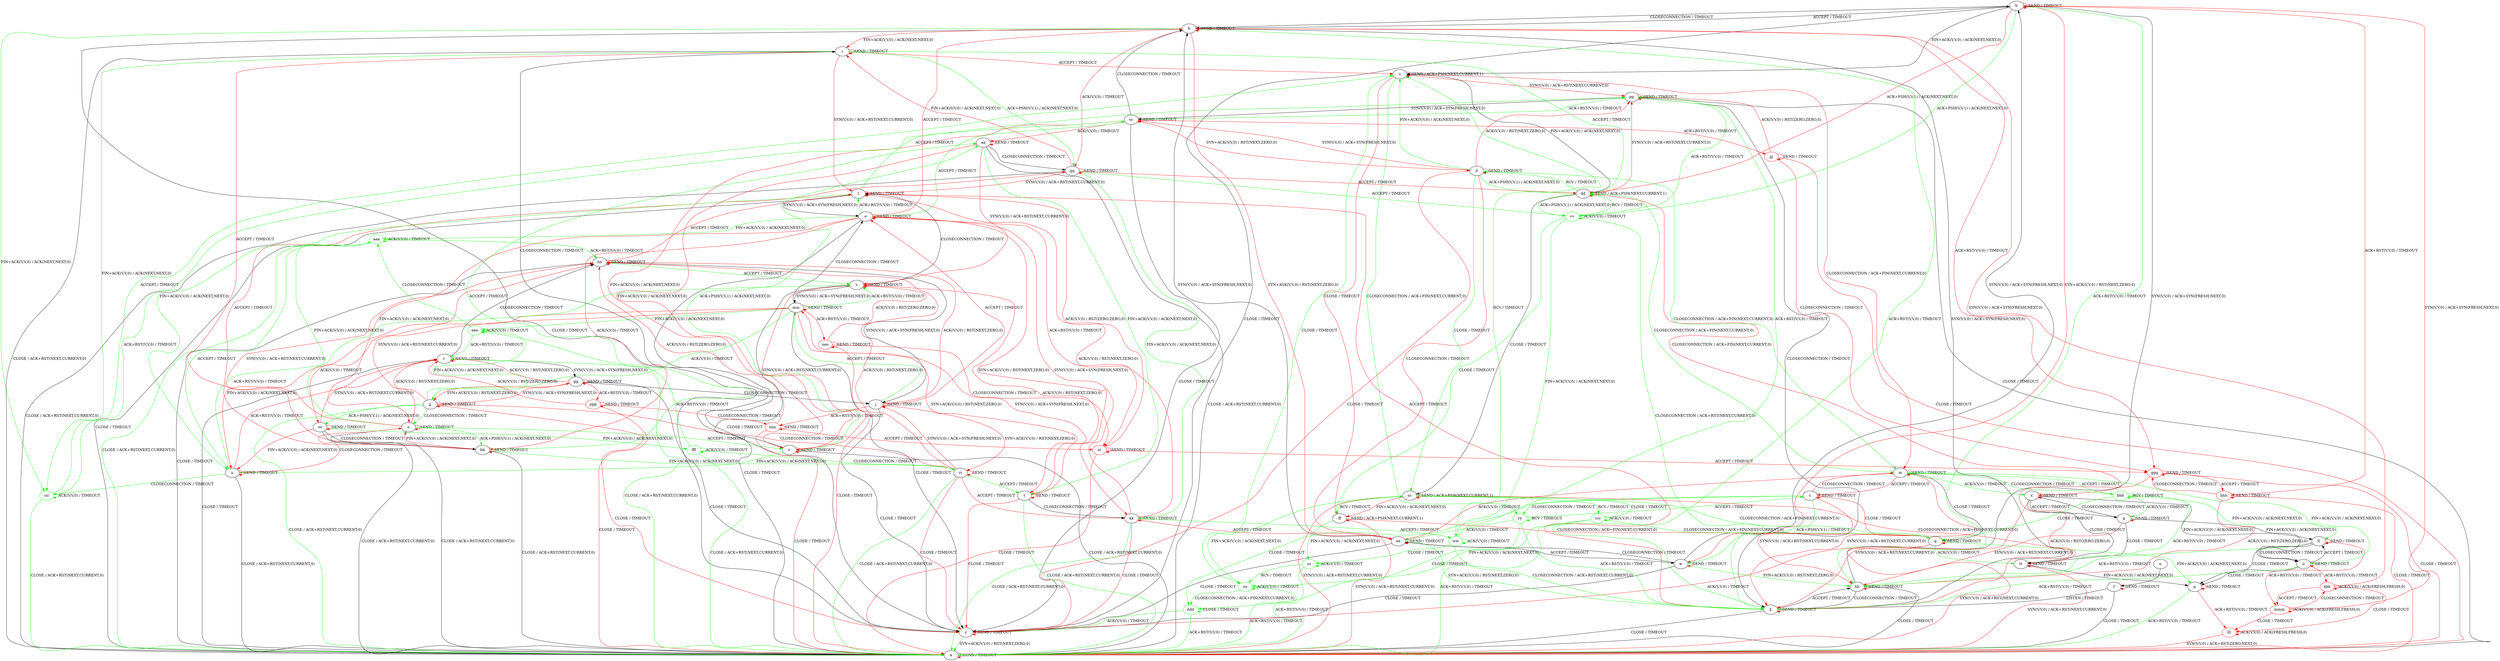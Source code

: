 digraph "" {
	graph ["Incoming time"=301.6582021713257,
		"Outgoing time"=1133.5648069381714,
		Output="{'States': 68, 'Transitions': 1023, 'Filename': '../results/tcp/TCP_FreeBSD_Server-TCP_Linux_Server-cvc4-1.dot'}",
		Reference="{'States': 56, 'Transitions': 716, 'Filename': '../subjects/tcp/TCP_FreeBSD_Server.dot'}",
		Solver=cvc4,
		Updated="{'States': 58, 'Transitions': 685, 'Filename': '../subjects/tcp/TCP_Linux_Server.dot'}",
		"f-measure"=0.5396145610278372,
		precision=0.5518248175182482,
		recall=0.5279329608938548
	];
	a -> a [key=0,
	color=red,
	label="SEND / TIMEOUT"];
b -> b [key=0,
color=red,
label="SEND / TIMEOUT"];
b -> h [key=0,
label="CLOSECONNECTION / TIMEOUT"];
b -> w [key=0,
color=red,
label="SYN+ACK(V,V,0) / RST(NEXT,ZERO,0)"];
b -> y [key=0,
label="CLOSE / TIMEOUT"];
b -> z [key=0,
label="FIN+ACK(V,V,0) / ACK(NEXT,NEXT,0)"];
b -> dd [key=0,
color=red,
label="ACK+PSH(V,V,1) / ACK(NEXT,NEXT,0)"];
b -> hh [key=0,
color=green,
label="ACK+RST(V,V,0) / TIMEOUT"];
vv [color=green];
b -> vv [key=0,
color=green,
label="ACK+PSH(V,V,1) / ACK(NEXT,NEXT,0)"];
hhh [color=red];
b -> hhh [key=0,
color=red,
label="ACK+RST(V,V,0) / TIMEOUT"];
c -> c [key=0,
color=red,
label="SEND / TIMEOUT"];
c -> m [key=0,
color=red,
label="CLOSECONNECTION / TIMEOUT"];
c -> q [key=0,
color=red,
label="CLOSE / TIMEOUT"];
c -> w [key=0,
color=green,
label="ACK+PSH(V,V,1) / TIMEOUT"];
c -> hh [key=0,
color=red,
label="SYN(V,V,0) / ACK+RST(NEXT,CURRENT,0)"];
yy [color=green];
c -> yy [key=0,
color=green,
label="CLOSECONNECTION / TIMEOUT"];
ddd [color=green];
c -> ddd [key=0,
color=green,
label="CLOSE / TIMEOUT"];
d -> d [key=0,
color=red,
label="SEND / TIMEOUT"];
d -> m [key=0,
color=green,
label="CLOSECONNECTION / ACK+FIN(NEXT,CURRENT,0)"];
d -> y [key=0,
color=red,
label="CLOSE / TIMEOUT"];
d -> z [key=0,
color=green,
label="FIN+ACK(V,V,0) / ACK(NEXT,NEXT,0)"];
d -> cc [key=0,
color=red,
label="SYN(V,V,0) / ACK+SYN(FRESH,NEXT,0)"];
d -> dd [key=0,
color=green,
label="ACK+PSH(V,V,1) / ACK(NEXT,NEXT,0)"];
d -> ee [key=0,
color=red,
label="CLOSECONNECTION / TIMEOUT"];
d -> pp [key=0,
color=red,
label="ACK(V,V,0) / RST(NEXT,ZERO,0)"];
d -> ss [key=0,
color=green,
label="CLOSE / TIMEOUT"];
e -> e [key=0,
color=red,
label="SEND / TIMEOUT"];
e -> h [key=0,
color=red,
label="ACCEPT / TIMEOUT"];
e -> l [key=0,
color=green,
label="ACK+RST(V,V,0) / TIMEOUT"];
e -> o [key=0,
color=red,
label="FIN+ACK(V,V,0) / ACK(NEXT,NEXT,0)"];
e -> y [key=0,
label="CLOSE / TIMEOUT"];
e -> bb [key=0,
color=red,
label="ACK(V,V,0) / TIMEOUT"];
e -> cc [key=0,
color=green,
label="ACCEPT / TIMEOUT"];
e -> kk [key=0,
color=red,
label="SYN+ACK(V,V,0) / RST(NEXT,ZERO,0)"];
aaa [color=green];
e -> aaa [key=0,
color=green,
label="FIN+ACK(V,V,0) / ACK(NEXT,NEXT,0)"];
iii [color=red];
e -> iii [key=0,
color=red,
label="ACK+RST(V,V,0) / TIMEOUT"];
f -> a [key=0,
label="CLOSE / TIMEOUT"];
f -> f [key=0,
color=red,
label="SEND / TIMEOUT"];
f -> k [key=0,
label="LISTEN / TIMEOUT"];
g -> g [key=0,
color=red,
label="SEND / TIMEOUT"];
g -> x [key=0,
label="CLOSECONNECTION / TIMEOUT"];
g -> hh [key=0,
color=red,
label="SYN(V,V,0) / ACK+RST(NEXT,CURRENT,0)"];
g -> ll [key=0,
label="FIN+ACK(V,V,0) / ACK(NEXT,NEXT,0)"];
g -> tt [key=0,
label="CLOSE / TIMEOUT"];
h -> b [key=0,
label="ACCEPT / TIMEOUT"];
h -> h [key=0,
color=red,
label="SEND / TIMEOUT"];
h -> i [key=0,
color=red,
label="FIN+ACK(V,V,0) / ACK(NEXT,NEXT,0)"];
h -> k [key=0,
color=green,
label="ACK+RST(V,V,0) / TIMEOUT"];
h -> y [key=0,
label="CLOSE / TIMEOUT"];
h -> ee [key=0,
color=red,
label="SYN+ACK(V,V,0) / RST(NEXT,ZERO,0)"];
h -> qq [key=0,
color=red,
label="ACK(V,V,0) / TIMEOUT"];
uu [color=green];
h -> uu [key=0,
color=green,
label="FIN+ACK(V,V,0) / ACK(NEXT,NEXT,0)"];
ggg [color=red];
h -> ggg [key=0,
color=red,
label="ACK+RST(V,V,0) / TIMEOUT"];
i -> a [key=0,
label="CLOSE / ACK+RST(NEXT,CURRENT,0)"];
i -> i [key=0,
color=red,
label="SEND / TIMEOUT"];
i -> l [key=0,
color=red,
label="SYN(V,V,0) / ACK+RST(NEXT,CURRENT,0)"];
i -> z [key=0,
color=red,
label="ACCEPT / TIMEOUT"];
i -> dd [key=0,
color=green,
label="ACCEPT / TIMEOUT"];
i -> qq [key=0,
color=green,
label="ACK+PSH(V,V,1) / ACK(NEXT,NEXT,0)"];
i -> uu [key=0,
color=green,
label="FIN+ACK(V,V,0) / ACK(NEXT,NEXT,0)"];
j -> e [key=0,
color=red,
label="ACCEPT / TIMEOUT"];
j -> j [key=0,
color=red,
label="SEND / TIMEOUT"];
j -> y [key=0,
label="CLOSE / TIMEOUT"];
j -> mm [key=0,
color=green,
label="ACCEPT / TIMEOUT"];
j -> nn [key=0,
color=red,
label="ACK(V,V,0) / RST(NEXT,ZERO,0)"];
j -> rr [key=0,
color=red,
label="SYN+ACK(V,V,0) / RST(NEXT,ZERO,0)"];
nnn [color=red];
j -> nnn [key=0,
color=red,
label="ACK+RST(V,V,0) / TIMEOUT"];
k -> a [key=0,
label="CLOSE / TIMEOUT"];
k -> h [key=0,
label="SYN(V,V,0) / ACK+SYN(FRESH,NEXT,0)"];
k -> k [key=0,
color=red,
label="SEND / TIMEOUT"];
k -> hh [key=0,
label="ACCEPT / TIMEOUT"];
l -> a [key=0,
label="CLOSE / TIMEOUT"];
l -> e [key=0,
label="SYN(V,V,0) / ACK+SYN(FRESH,NEXT,0)"];
l -> k [key=0,
color=red,
label="ACCEPT / TIMEOUT"];
l -> l [key=0,
color=red,
label="SEND / TIMEOUT"];
l -> pp [key=0,
color=green,
label="ACCEPT / TIMEOUT"];
m -> c [key=0,
color=red,
label="ACCEPT / TIMEOUT"];
m -> k [key=0,
color=red,
label="SYN(V,V,0) / ACK+RST(NEXT,CURRENT,0)"];
m -> m [key=0,
color=red,
label="SEND / TIMEOUT"];
m -> q [key=0,
label="CLOSE / TIMEOUT"];
m -> x [key=0,
color=green,
label="ACK(V,V,0) / TIMEOUT"];
m -> ee [key=0,
color=red,
label="ACK(V,V,0) / TIMEOUT"];
m -> ii [key=0,
color=green,
label="FIN+ACK(V,V,0) / ACK(NEXT,NEXT,0)"];
bbb [color=green];
m -> bbb [key=0,
color=green,
label="ACCEPT / TIMEOUT"];
n -> f [key=0];
o -> a [key=0,
label="CLOSE / ACK+RST(NEXT,CURRENT,0)"];
o -> i [key=0,
color=red,
label="ACCEPT / TIMEOUT"];
o -> o [key=0,
color=red,
label="SEND / TIMEOUT"];
o -> v [key=0,
color=green,
label="ACCEPT / TIMEOUT"];
o -> bb [key=0,
color=green,
label="ACK+PSH(V,V,1) / ACK(NEXT,NEXT,0)"];
o -> nn [key=0,
color=red,
label="SYN(V,V,0) / ACK+RST(NEXT,CURRENT,0)"];
o -> aaa [key=0,
color=green,
label="FIN+ACK(V,V,0) / ACK(NEXT,NEXT,0)"];
p -> a [key=0,
color=green,
label="ACK+RST(V,V,0) / TIMEOUT"];
p -> p [key=0,
color=red,
label="SEND / TIMEOUT"];
lll [color=red];
p -> lll [key=0,
color=red,
label="ACK+RST(V,V,0) / TIMEOUT"];
q -> a [key=0,
color=red,
label="SYN(V,V,0) / ACK+RST(NEXT,CURRENT,0)"];
q -> p [key=0,
color=green,
label="FIN+ACK(V,V,0) / ACK(NEXT,NEXT,0)"];
q -> q [key=0,
color=red,
label="SEND / TIMEOUT"];
q -> y [key=0,
color=red,
label="ACK(V,V,0) / TIMEOUT"];
q -> tt [key=0,
color=green,
label="ACK(V,V,0) / TIMEOUT"];
r -> a [key=0,
label="CLOSE / TIMEOUT"];
r -> r [key=0,
color=red,
label="SEND / TIMEOUT"];
r -> gg [key=0,
label="SYN(V,V,0) / ACK+SYN(FRESH,NEXT,0)"];
r -> nn [key=0,
label="CLOSECONNECTION / TIMEOUT"];
s -> a [key=0,
label="CLOSE / TIMEOUT"];
s -> l [key=0,
label="CLOSECONNECTION / TIMEOUT"];
s -> s [key=0,
color=red,
label="SEND / TIMEOUT"];
s -> mm [key=0,
label="SYN(V,V,0) / ACK+SYN(FRESH,NEXT,0)"];
t -> a [key=0,
color=green,
label="CLOSE / ACK+RST(NEXT,CURRENT,0)"];
t -> s [key=0,
color=red,
label="ACK(V,V,0) / RST(NEXT,ZERO,0)"];
t -> t [key=0,
color=red,
label="SEND / TIMEOUT"];
t -> y [key=0,
color=red,
label="CLOSE / TIMEOUT"];
t -> kk [key=0,
label="CLOSECONNECTION / TIMEOUT"];
t -> mm [key=0,
color=red,
label="SYN(V,V,0) / ACK+SYN(FRESH,NEXT,0)"];
u -> a [key=0,
label="CLOSE / ACK+RST(NEXT,CURRENT,0)"];
u -> o [key=0,
color=red,
label="CLOSECONNECTION / TIMEOUT"];
u -> r [key=0,
color=red,
label="ACK+RST(V,V,0) / TIMEOUT"];
u -> s [key=0,
color=green,
label="ACK+RST(V,V,0) / TIMEOUT"];
u -> u [key=0,
color=red,
label="SEND / TIMEOUT"];
u -> uu [key=0,
color=green,
label="CLOSECONNECTION / TIMEOUT"];
v -> a [key=0,
label="CLOSE / ACK+RST(NEXT,CURRENT,0)"];
v -> i [key=0,
label="CLOSECONNECTION / TIMEOUT"];
v -> s [key=0,
color=red,
label="SYN(V,V,0) / ACK+RST(NEXT,CURRENT,0)"];
v -> u [key=0,
color=green,
label="FIN+ACK(V,V,0) / ACK(NEXT,NEXT,0)"];
v -> v [key=0,
color=red,
label="SEND / TIMEOUT"];
v -> aa [key=0,
color=green,
label="ACK+PSH(V,V,1) / ACK(NEXT,NEXT,0)"];
w -> b [key=0,
label="SYN(V,V,0) / ACK+SYN(FRESH,NEXT,0)"];
w -> w [key=0,
color=red,
label="SEND / TIMEOUT"];
w -> y [key=0,
label="CLOSE / TIMEOUT"];
w -> ee [key=0,
label="CLOSECONNECTION / TIMEOUT"];
w -> hh [key=0,
color=green,
label="SYN+ACK(V,V,0) / RST(NEXT,ZERO,0)"];
x -> g [key=0,
label="ACCEPT / TIMEOUT"];
x -> k [key=0,
color=red,
label="SYN(V,V,0) / ACK+RST(NEXT,CURRENT,0)"];
x -> x [key=0,
color=red,
label="SEND / TIMEOUT"];
x -> ii [key=0,
label="FIN+ACK(V,V,0) / ACK(NEXT,NEXT,0)"];
x -> tt [key=0,
label="CLOSE / TIMEOUT"];
y -> a [key=0,
color=green,
label="SYN+ACK(V,V,0) / RST(NEXT,ZERO,0)"];
y -> y [key=0,
color=red,
label="SEND / TIMEOUT"];
z -> m [key=0,
color=red,
label="CLOSECONNECTION / ACK+FIN(NEXT,CURRENT,0)"];
z -> z [key=0,
color=red,
label="SEND / ACK+PSH(NEXT,CURRENT,1)"];
z -> ff [key=0,
color=red,
label="CLOSE / TIMEOUT"];
z -> pp [key=0,
color=red,
label="SYN(V,V,0) / ACK+RST(NEXT,CURRENT,0)"];
xx [color=green];
z -> xx [key=0,
color=green,
label="CLOSE / TIMEOUT"];
z -> yy [key=0,
color=green,
label="CLOSECONNECTION / ACK+FIN(NEXT,CURRENT,0)"];
aa -> a [key=0,
label="CLOSE / ACK+RST(NEXT,CURRENT,0)"];
aa -> s [key=0,
color=red,
label="SYN(V,V,0) / ACK+RST(NEXT,CURRENT,0)"];
aa -> t [key=0,
color=green,
label="FIN+ACK(V,V,0) / ACK(NEXT,NEXT,0)"];
aa -> v [key=0,
color=red,
label="FIN+ACK(V,V,0) / ACK(NEXT,NEXT,0)"];
aa -> aa [key=0,
color=red,
label="SEND / TIMEOUT"];
aa -> qq [key=0,
label="CLOSECONNECTION / TIMEOUT"];
bb -> a [key=0,
label="CLOSE / ACK+RST(NEXT,CURRENT,0)"];
bb -> o [key=0,
color=red,
label="FIN+ACK(V,V,0) / ACK(NEXT,NEXT,0)"];
bb -> aa [key=0,
color=green,
label="ACCEPT / TIMEOUT"];
bb -> bb [key=0,
color=red,
label="SEND / TIMEOUT"];
bb -> nn [key=0,
color=red,
label="SYN(V,V,0) / ACK+RST(NEXT,CURRENT,0)"];
bb -> qq [key=0,
color=red,
label="ACCEPT / TIMEOUT"];
bb -> rr [key=0,
color=green,
label="FIN+ACK(V,V,0) / ACK(NEXT,NEXT,0)"];
cc -> d [key=0,
color=red,
label="SYN+ACK(V,V,0) / RST(NEXT,ZERO,0)"];
cc -> h [key=0,
label="CLOSECONNECTION / TIMEOUT"];
cc -> u [key=0,
color=green,
label="FIN+ACK(V,V,0) / ACK(NEXT,NEXT,0)"];
cc -> v [key=0,
color=red,
label="FIN+ACK(V,V,0) / ACK(NEXT,NEXT,0)"];
cc -> y [key=0,
label="CLOSE / TIMEOUT"];
cc -> aa [key=0,
color=red,
label="ACK(V,V,0) / TIMEOUT"];
cc -> cc [key=0,
color=red,
label="SEND / TIMEOUT"];
cc -> pp [key=0,
color=green,
label="ACK+RST(V,V,0) / TIMEOUT"];
jjj [color=red];
cc -> jjj [key=0,
color=red,
label="ACK+RST(V,V,0) / TIMEOUT"];
dd -> d [key=0,
color=green,
label="RCV / TIMEOUT"];
dd -> m [key=0,
color=green,
label="CLOSECONNECTION / ACK+FIN(NEXT,CURRENT,0)"];
dd -> x [key=0,
color=red,
label="CLOSECONNECTION / ACK+FIN(NEXT,CURRENT,0)"];
dd -> z [key=0,
label="FIN+ACK(V,V,0) / ACK(NEXT,NEXT,0)"];
dd -> dd [key=0,
color=red,
label="SEND / ACK+PSH(NEXT,CURRENT,1)"];
dd -> pp [key=0,
color=red,
label="SYN(V,V,0) / ACK+RST(NEXT,CURRENT,0)"];
dd -> ss [key=0,
label="CLOSE / TIMEOUT"];
dd -> vv [key=0,
color=green,
label="ACK+PSH(V,V,1) / ACK(NEXT,NEXT,0)"];
ee -> h [key=0,
label="SYN(V,V,0) / ACK+SYN(FRESH,NEXT,0)"];
ee -> k [key=0,
color=green,
label="SYN+ACK(V,V,0) / RST(NEXT,ZERO,0)"];
ee -> w [key=0,
label="ACCEPT / TIMEOUT"];
ee -> y [key=0,
label="CLOSE / TIMEOUT"];
ee -> ee [key=0,
color=red,
label="SEND / TIMEOUT"];
ff -> a [key=0,
color=red,
label="SYN(V,V,0) / ACK+RST(NEXT,CURRENT,0)"];
ff -> q [key=0,
color=red,
label="CLOSECONNECTION / ACK+FIN(NEXT,CURRENT,0)"];
ff -> ff [key=0,
color=red,
label="SEND / ACK+PSH(NEXT,CURRENT,1)"];
ff -> ss [key=0,
color=green,
label="RCV / TIMEOUT"];
zz [color=green];
ff -> zz [key=0,
color=green,
label="FIN+ACK(V,V,0) / ACK(NEXT,NEXT,0)"];
gg -> j [key=0,
label="CLOSECONNECTION / TIMEOUT"];
gg -> r [key=0,
color=red,
label="ACK(V,V,0) / RST(NEXT,ZERO,0)"];
gg -> y [key=0,
label="CLOSE / TIMEOUT"];
gg -> gg [key=0,
color=red,
label="SEND / TIMEOUT"];
gg -> jj [key=0,
color=red,
label="SYN+ACK(V,V,0) / RST(NEXT,ZERO,0)"];
ppp [color=red];
gg -> ppp [key=0,
color=red,
label="ACK+RST(V,V,0) / TIMEOUT"];
hh -> a [key=0,
label="CLOSE / TIMEOUT"];
hh -> b [key=0,
label="SYN(V,V,0) / ACK+SYN(FRESH,NEXT,0)"];
hh -> k [key=0,
label="CLOSECONNECTION / TIMEOUT"];
hh -> hh [key=0,
color=red,
label="SEND / TIMEOUT"];
ii -> k [key=0,
color=green,
label="ACK+RST(V,V,0) / TIMEOUT"];
ii -> p [key=0,
label="CLOSE / TIMEOUT"];
ii -> ii [key=0,
color=red,
label="SEND / TIMEOUT"];
ii -> ll [key=0,
label="ACCEPT / TIMEOUT"];
kkk [color=red];
ii -> kkk [key=0,
color=red,
label="ACK+RST(V,V,0) / TIMEOUT"];
jj -> a [key=0,
color=green,
label="CLOSE / ACK+RST(NEXT,CURRENT,0)"];
jj -> o [key=0,
color=green,
label="CLOSECONNECTION / TIMEOUT"];
jj -> r [key=0,
color=red,
label="ACK(V,V,0) / RST(NEXT,ZERO,0)"];
jj -> y [key=0,
color=red,
label="CLOSE / TIMEOUT"];
jj -> gg [key=0,
color=red,
label="SYN(V,V,0) / ACK+SYN(FRESH,NEXT,0)"];
jj -> jj [key=0,
color=red,
label="SEND / TIMEOUT"];
jj -> oo [key=0,
color=green,
label="ACK+PSH(V,V,1) / ACK(NEXT,NEXT,0)"];
jj -> rr [key=0,
color=red,
label="CLOSECONNECTION / TIMEOUT"];
eee [color=green];
jj -> eee [key=0,
color=green,
label="FIN+ACK(V,V,0) / ACK(NEXT,NEXT,0)"];
kk -> a [key=0,
color=green,
label="CLOSE / ACK+RST(NEXT,CURRENT,0)"];
kk -> e [key=0,
color=red,
label="SYN(V,V,0) / ACK+SYN(FRESH,NEXT,0)"];
kk -> l [key=0,
color=red,
label="ACK(V,V,0) / RST(NEXT,ZERO,0)"];
kk -> y [key=0,
color=red,
label="CLOSE / TIMEOUT"];
kk -> ee [key=0,
color=red,
label="ACCEPT / TIMEOUT"];
kk -> kk [key=0,
color=red,
label="SEND / TIMEOUT"];
ww [color=green];
kk -> ww [key=0,
color=green,
label="ACCEPT / TIMEOUT"];
ll -> p [key=0,
label="CLOSE / TIMEOUT"];
ll -> hh [key=0,
color=green,
label="ACK+RST(V,V,0) / TIMEOUT"];
ll -> ii [key=0,
label="CLOSECONNECTION / TIMEOUT"];
ll -> ll [key=0,
color=red,
label="SEND / TIMEOUT"];
mmm [color=red];
ll -> mmm [key=0,
color=red,
label="ACK+RST(V,V,0) / TIMEOUT"];
mm -> e [key=0,
label="CLOSECONNECTION / TIMEOUT"];
mm -> s [key=0,
color=green,
label="ACK+RST(V,V,0) / TIMEOUT"];
mm -> t [key=0,
color=red,
label="SYN+ACK(V,V,0) / RST(NEXT,ZERO,0)"];
mm -> u [key=0,
color=red,
label="FIN+ACK(V,V,0) / ACK(NEXT,NEXT,0)"];
mm -> y [key=0,
label="CLOSE / TIMEOUT"];
mm -> jj [key=0,
color=green,
label="ACK(V,V,0) / TIMEOUT"];
mm -> mm [key=0,
color=red,
label="SEND / TIMEOUT"];
mm -> oo [key=0,
color=red,
label="ACK(V,V,0) / TIMEOUT"];
mm -> eee [key=0,
color=green,
label="FIN+ACK(V,V,0) / ACK(NEXT,NEXT,0)"];
ooo [color=red];
mm -> ooo [key=0,
color=red,
label="ACK+RST(V,V,0) / TIMEOUT"];
nn -> a [key=0,
label="CLOSE / TIMEOUT"];
nn -> j [key=0,
label="SYN(V,V,0) / ACK+SYN(FRESH,NEXT,0)"];
nn -> l [key=0,
color=red,
label="ACCEPT / TIMEOUT"];
nn -> s [key=0,
color=green,
label="ACCEPT / TIMEOUT"];
nn -> nn [key=0,
color=red,
label="SEND / TIMEOUT"];
oo -> a [key=0,
label="CLOSE / ACK+RST(NEXT,CURRENT,0)"];
oo -> r [key=0,
color=red,
label="SYN(V,V,0) / ACK+RST(NEXT,CURRENT,0)"];
oo -> u [key=0,
color=red,
label="FIN+ACK(V,V,0) / ACK(NEXT,NEXT,0)"];
oo -> bb [key=0,
label="CLOSECONNECTION / TIMEOUT"];
oo -> oo [key=0,
color=red,
label="SEND / TIMEOUT"];
fff [color=green];
oo -> fff [key=0,
color=green,
label="FIN+ACK(V,V,0) / ACK(NEXT,NEXT,0)"];
pp -> a [key=0,
label="CLOSE / TIMEOUT"];
pp -> k [key=0,
label="CLOSECONNECTION / TIMEOUT"];
pp -> cc [key=0,
label="SYN(V,V,0) / ACK+SYN(FRESH,NEXT,0)"];
pp -> pp [key=0,
color=red,
label="SEND / TIMEOUT"];
qq -> a [key=0,
label="CLOSE / ACK+RST(NEXT,CURRENT,0)"];
qq -> i [key=0,
color=red,
label="FIN+ACK(V,V,0) / ACK(NEXT,NEXT,0)"];
qq -> l [key=0,
color=red,
label="SYN(V,V,0) / ACK+RST(NEXT,CURRENT,0)"];
qq -> dd [key=0,
color=red,
label="ACCEPT / TIMEOUT"];
qq -> kk [key=0,
color=green,
label="FIN+ACK(V,V,0) / ACK(NEXT,NEXT,0)"];
qq -> qq [key=0,
color=red,
label="SEND / TIMEOUT"];
qq -> vv [key=0,
color=green,
label="ACCEPT / TIMEOUT"];
rr -> a [key=0,
color=green,
label="CLOSE / ACK+RST(NEXT,CURRENT,0)"];
rr -> j [key=0,
color=red,
label="SYN(V,V,0) / ACK+SYN(FRESH,NEXT,0)"];
rr -> t [key=0,
color=green,
label="ACCEPT / TIMEOUT"];
rr -> y [key=0,
color=red,
label="CLOSE / TIMEOUT"];
rr -> kk [key=0,
color=red,
label="ACCEPT / TIMEOUT"];
rr -> nn [key=0,
color=red,
label="ACK(V,V,0) / RST(NEXT,ZERO,0)"];
rr -> rr [key=0,
color=red,
label="SEND / TIMEOUT"];
ss -> a [key=0,
color=red,
label="SYN(V,V,0) / ACK+RST(NEXT,CURRENT,0)"];
ss -> q [key=0,
color=green,
label="CLOSECONNECTION / ACK+FIN(NEXT,CURRENT,0)"];
ss -> ff [key=0,
color=red,
label="FIN+ACK(V,V,0) / ACK(NEXT,NEXT,0)"];
ss -> ss [key=0,
color=red,
label="SEND / ACK+PSH(NEXT,CURRENT,1)"];
ss -> tt [key=0,
color=red,
label="CLOSECONNECTION / ACK+FIN(NEXT,CURRENT,0)"];
ss -> xx [key=0,
color=green,
label="FIN+ACK(V,V,0) / ACK(NEXT,NEXT,0)"];
ccc [color=green];
ss -> ccc [key=0,
color=green,
label="RCV / TIMEOUT"];
tt -> a [key=0,
color=red,
label="SYN(V,V,0) / ACK+RST(NEXT,CURRENT,0)"];
tt -> p [key=0,
label="FIN+ACK(V,V,0) / ACK(NEXT,NEXT,0)"];
tt -> tt [key=0,
color=red,
label="SEND / TIMEOUT"];
uu -> a [key=0,
color=green,
label="CLOSE / ACK+RST(NEXT,CURRENT,0)"];
uu -> l [key=0,
color=green,
label="ACK+RST(V,V,0) / TIMEOUT"];
uu -> z [key=0,
color=green,
label="ACCEPT / TIMEOUT"];
uu -> uu [key=0,
color=green,
label="ACK(V,V,0) / TIMEOUT"];
vv -> k [key=0,
color=green,
label="CLOSECONNECTION / ACK+RST(NEXT,CURRENT,0)"];
vv -> dd [key=0,
color=green,
label="RCV / TIMEOUT"];
vv -> ff [key=0,
color=green,
label="CLOSE / TIMEOUT"];
vv -> pp [key=0,
color=green,
label="ACK+RST(V,V,0) / TIMEOUT"];
vv -> vv [key=0,
color=green,
label="ACK(V,V,0) / TIMEOUT"];
vv -> ww [key=0,
color=green,
label="FIN+ACK(V,V,0) / ACK(NEXT,NEXT,0)"];
ww -> k [key=0,
color=green,
label="CLOSECONNECTION / ACK+RST(NEXT,CURRENT,0)"];
ww -> z [key=0,
color=green,
label="RCV / TIMEOUT"];
ww -> pp [key=0,
color=green,
label="ACK+RST(V,V,0) / TIMEOUT"];
ww -> ww [key=0,
color=green,
label="ACK(V,V,0) / TIMEOUT"];
ww -> zz [key=0,
color=green,
label="CLOSE / TIMEOUT"];
xx -> a [key=0,
color=green,
label="ACK+RST(V,V,0) / TIMEOUT"];
xx -> xx [key=0,
color=green,
label="ACK(V,V,0) / TIMEOUT"];
xx -> ddd [key=0,
color=green,
label="CLOSECONNECTION / ACK+FIN(NEXT,CURRENT,0)"];
yy -> c [key=0,
color=green,
label="ACCEPT / TIMEOUT"];
yy -> k [key=0,
color=green,
label="ACK+RST(V,V,0) / TIMEOUT"];
yy -> ee [key=0,
color=green,
label="ACK(V,V,0) / TIMEOUT"];
yy -> yy [key=0,
color=green,
label="RCV / TIMEOUT"];
yy -> ddd [key=0,
color=green,
label="CLOSE / TIMEOUT"];
zz -> a [key=0,
color=green,
label="ACK+RST(V,V,0) / TIMEOUT"];
zz -> xx [key=0,
color=green,
label="RCV / TIMEOUT"];
zz -> zz [key=0,
color=green,
label="ACK(V,V,0) / TIMEOUT"];
aaa -> a [key=0,
color=green,
label="CLOSE / ACK+RST(NEXT,CURRENT,0)"];
aaa -> u [key=0,
color=green,
label="ACCEPT / TIMEOUT"];
aaa -> nn [key=0,
color=green,
label="ACK+RST(V,V,0) / TIMEOUT"];
aaa -> aaa [key=0,
color=green,
label="ACK(V,V,0) / TIMEOUT"];
bbb -> g [key=0,
color=green,
label="ACK(V,V,0) / TIMEOUT"];
bbb -> m [key=0,
color=green,
label="CLOSECONNECTION / TIMEOUT"];
bbb -> q [key=0,
color=green,
label="CLOSE / TIMEOUT"];
bbb -> hh [key=0,
color=green,
label="ACK+RST(V,V,0) / TIMEOUT"];
bbb -> ll [key=0,
color=green,
label="FIN+ACK(V,V,0) / ACK(NEXT,NEXT,0)"];
bbb -> bbb [key=0,
color=green,
label="RCV / TIMEOUT"];
ccc -> a [key=0,
color=green,
label="ACK+RST(V,V,0) / TIMEOUT"];
ccc -> q [key=0,
color=green,
label="CLOSECONNECTION / ACK+FIN(NEXT,CURRENT,0)"];
ccc -> ss [key=0,
color=green,
label="CLOSE / TIMEOUT"];
ccc -> xx [key=0,
color=green,
label="FIN+ACK(V,V,0) / ACK(NEXT,NEXT,0)"];
ccc -> ccc [key=0,
color=green,
label="ACK(V,V,0) / TIMEOUT"];
ddd -> a [key=0,
color=green,
label="ACK+RST(V,V,0) / TIMEOUT"];
ddd -> y [key=0,
color=green,
label="ACK(V,V,0) / TIMEOUT"];
ddd -> ddd [key=0,
color=green,
label="CLOSE / TIMEOUT"];
eee -> a [key=0,
color=green,
label="CLOSE / ACK+RST(NEXT,CURRENT,0)"];
eee -> r [key=0,
color=green,
label="ACK+RST(V,V,0) / TIMEOUT"];
eee -> aaa [key=0,
color=green,
label="CLOSECONNECTION / TIMEOUT"];
eee -> eee [key=0,
color=green,
label="ACK(V,V,0) / TIMEOUT"];
fff -> a [key=0,
color=green,
label="CLOSE / ACK+RST(NEXT,CURRENT,0)"];
fff -> r [key=0,
color=green,
label="ACK+RST(V,V,0) / TIMEOUT"];
fff -> rr [key=0,
color=green,
label="CLOSECONNECTION / TIMEOUT"];
fff -> fff [key=0,
color=green,
label="ACK(V,V,0) / TIMEOUT"];
ggg -> a [key=0,
color=red,
label="CLOSE / TIMEOUT"];
ggg -> k [key=0,
color=red,
label="ACK(V,V,0) / RST(ZERO,ZERO,0)"];
ggg -> ggg [key=0,
color=red,
label="SEND / TIMEOUT"];
ggg -> hhh [key=0,
color=red,
label="ACCEPT / TIMEOUT"];
hhh -> a [key=0,
color=red,
label="CLOSE / TIMEOUT"];
hhh -> hh [key=0,
color=red,
label="ACK(V,V,0) / RST(ZERO,ZERO,0)"];
hhh -> ggg [key=0,
color=red,
label="CLOSECONNECTION / TIMEOUT"];
hhh -> hhh [key=0,
color=red,
label="SEND / TIMEOUT"];
iii -> a [key=0,
color=red,
label="CLOSE / TIMEOUT"];
iii -> l [key=0,
color=red,
label="ACK(V,V,0) / RST(ZERO,ZERO,0)"];
iii -> ggg [key=0,
color=red,
label="ACCEPT / TIMEOUT"];
iii -> iii [key=0,
color=red,
label="SEND / TIMEOUT"];
jjj -> a [key=0,
color=red,
label="CLOSE / TIMEOUT"];
jjj -> pp [key=0,
color=red,
label="ACK(V,V,0) / RST(ZERO,ZERO,0)"];
jjj -> ggg [key=0,
color=red,
label="CLOSECONNECTION / TIMEOUT"];
jjj -> jjj [key=0,
color=red,
label="SEND / TIMEOUT"];
kkk -> h [key=0,
color=red,
label="SYN(V,V,0) / ACK+SYN(FRESH,NEXT,0)"];
kkk -> kkk [key=0,
color=red,
label="ACK(V,V,0) / ACK(FRESH,FRESH,0)"];
kkk -> lll [key=0,
color=red,
label="CLOSE / TIMEOUT"];
kkk -> mmm [key=0,
color=red,
label="ACCEPT / TIMEOUT"];
lll -> a [key=0,
color=red,
label="SYN(V,V,0) / ACK+RST(ZERO,NEXT,0)"];
lll -> lll [key=0,
color=red,
label="ACK(V,V,0) / ACK(FRESH,FRESH,0)"];
mmm -> b [key=0,
color=red,
label="SYN(V,V,0) / ACK+SYN(FRESH,NEXT,0)"];
mmm -> kkk [key=0,
color=red,
label="CLOSECONNECTION / TIMEOUT"];
mmm -> lll [key=0,
color=red,
label="CLOSE / TIMEOUT"];
mmm -> mmm [key=0,
color=red,
label="ACK(V,V,0) / ACK(FRESH,FRESH,0)"];
nnn -> a [key=0,
color=red,
label="CLOSE / TIMEOUT"];
nnn -> nn [key=0,
color=red,
label="ACK(V,V,0) / RST(ZERO,ZERO,0)"];
nnn -> iii [key=0,
color=red,
label="ACCEPT / TIMEOUT"];
nnn -> nnn [key=0,
color=red,
label="SEND / TIMEOUT"];
ooo -> a [key=0,
color=red,
label="CLOSE / TIMEOUT"];
ooo -> s [key=0,
color=red,
label="ACK(V,V,0) / RST(ZERO,ZERO,0)"];
ooo -> iii [key=0,
color=red,
label="CLOSECONNECTION / TIMEOUT"];
ooo -> ooo [key=0,
color=red,
label="SEND / TIMEOUT"];
ppp -> a [key=0,
color=red,
label="CLOSE / TIMEOUT"];
ppp -> r [key=0,
color=red,
label="ACK(V,V,0) / RST(ZERO,ZERO,0)"];
ppp -> nnn [key=0,
color=red,
label="CLOSECONNECTION / TIMEOUT"];
ppp -> ppp [key=0,
color=red,
label="SEND / TIMEOUT"];
}
